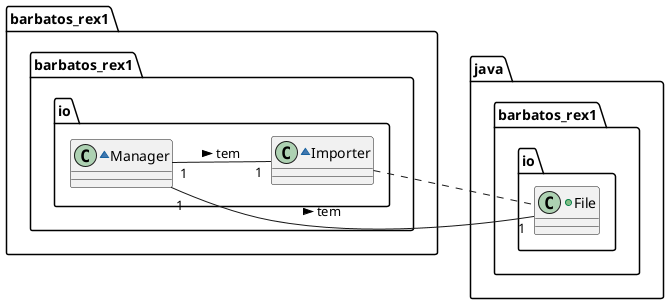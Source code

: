 @startuml
left to right direction
package barbatos_rex1.barbatos_rex1.io{
    ~class Manager{

    }
    ~class Importer{

    }
}
package java.barbatos_rex1.io{
    +class File{

    }
}
Manager"1" -- "1"File : tem >
Manager"1" -- "1"Importer: tem >
Importer .. File

@enduml